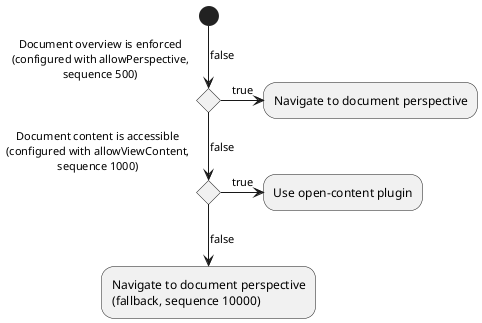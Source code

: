 @startuml

(*) -->[false] if "Document overview is enforced\n(configured with allowPerspective,\nsequence 500)" then
     ->[true] "Navigate to document perspective"
else
  -->[false] if "Document content is accessible\n(configured with allowViewContent,\nsequence 1000)" then
   ->[true] "Use open-content plugin"
  else
    -->[false] "Navigate to document perspective\n(fallback, sequence 10000)"
  endif
endif

@enduml